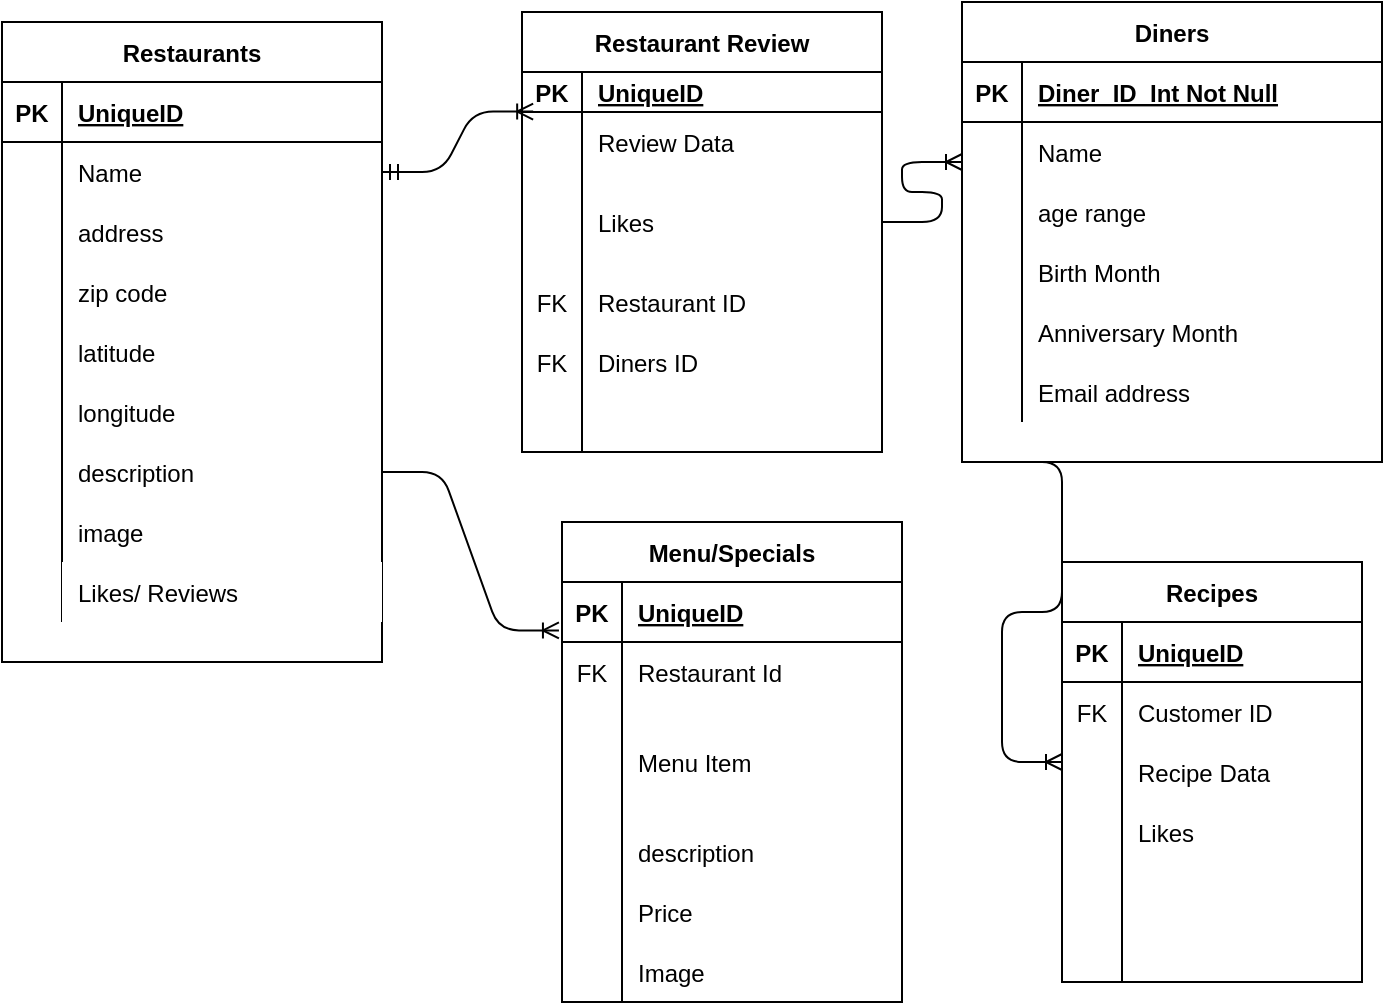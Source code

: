 <mxfile version="13.10.0" type="device"><diagram id="R2lEEEUBdFMjLlhIrx00" name="Page-1"><mxGraphModel dx="1422" dy="794" grid="1" gridSize="10" guides="1" tooltips="1" connect="1" arrows="1" fold="1" page="1" pageScale="1" pageWidth="850" pageHeight="1100" math="0" shadow="0" extFonts="Permanent Marker^https://fonts.googleapis.com/css?family=Permanent+Marker"><root><mxCell id="0"/><mxCell id="1" parent="0"/><mxCell id="C-vyLk0tnHw3VtMMgP7b-2" value="Diners" style="shape=table;startSize=30;container=1;collapsible=1;childLayout=tableLayout;fixedRows=1;rowLines=0;fontStyle=1;align=center;resizeLast=1;" parent="1" vertex="1"><mxGeometry x="530" y="10" width="210" height="230" as="geometry"/></mxCell><mxCell id="C-vyLk0tnHw3VtMMgP7b-3" value="" style="shape=partialRectangle;collapsible=0;dropTarget=0;pointerEvents=0;fillColor=none;points=[[0,0.5],[1,0.5]];portConstraint=eastwest;top=0;left=0;right=0;bottom=1;" parent="C-vyLk0tnHw3VtMMgP7b-2" vertex="1"><mxGeometry y="30" width="210" height="30" as="geometry"/></mxCell><mxCell id="C-vyLk0tnHw3VtMMgP7b-4" value="PK" style="shape=partialRectangle;overflow=hidden;connectable=0;fillColor=none;top=0;left=0;bottom=0;right=0;fontStyle=1;" parent="C-vyLk0tnHw3VtMMgP7b-3" vertex="1"><mxGeometry width="30" height="30" as="geometry"/></mxCell><mxCell id="C-vyLk0tnHw3VtMMgP7b-5" value="Diner_ID_Int Not Null" style="shape=partialRectangle;overflow=hidden;connectable=0;fillColor=none;top=0;left=0;bottom=0;right=0;align=left;spacingLeft=6;fontStyle=5;" parent="C-vyLk0tnHw3VtMMgP7b-3" vertex="1"><mxGeometry x="30" width="180" height="30" as="geometry"/></mxCell><mxCell id="C-vyLk0tnHw3VtMMgP7b-6" value="" style="shape=partialRectangle;collapsible=0;dropTarget=0;pointerEvents=0;fillColor=none;points=[[0,0.5],[1,0.5]];portConstraint=eastwest;top=0;left=0;right=0;bottom=0;" parent="C-vyLk0tnHw3VtMMgP7b-2" vertex="1"><mxGeometry y="60" width="210" height="30" as="geometry"/></mxCell><mxCell id="C-vyLk0tnHw3VtMMgP7b-7" value="" style="shape=partialRectangle;overflow=hidden;connectable=0;fillColor=none;top=0;left=0;bottom=0;right=0;" parent="C-vyLk0tnHw3VtMMgP7b-6" vertex="1"><mxGeometry width="30" height="30" as="geometry"/></mxCell><mxCell id="C-vyLk0tnHw3VtMMgP7b-8" value="Name " style="shape=partialRectangle;overflow=hidden;connectable=0;fillColor=none;top=0;left=0;bottom=0;right=0;align=left;spacingLeft=6;" parent="C-vyLk0tnHw3VtMMgP7b-6" vertex="1"><mxGeometry x="30" width="180" height="30" as="geometry"/></mxCell><mxCell id="C-vyLk0tnHw3VtMMgP7b-9" value="" style="shape=partialRectangle;collapsible=0;dropTarget=0;pointerEvents=0;fillColor=none;points=[[0,0.5],[1,0.5]];portConstraint=eastwest;top=0;left=0;right=0;bottom=0;" parent="C-vyLk0tnHw3VtMMgP7b-2" vertex="1"><mxGeometry y="90" width="210" height="30" as="geometry"/></mxCell><mxCell id="C-vyLk0tnHw3VtMMgP7b-10" value="" style="shape=partialRectangle;overflow=hidden;connectable=0;fillColor=none;top=0;left=0;bottom=0;right=0;" parent="C-vyLk0tnHw3VtMMgP7b-9" vertex="1"><mxGeometry width="30" height="30" as="geometry"/></mxCell><mxCell id="C-vyLk0tnHw3VtMMgP7b-11" value="age range" style="shape=partialRectangle;overflow=hidden;connectable=0;fillColor=none;top=0;left=0;bottom=0;right=0;align=left;spacingLeft=6;" parent="C-vyLk0tnHw3VtMMgP7b-9" vertex="1"><mxGeometry x="30" width="180" height="30" as="geometry"/></mxCell><mxCell id="6MH-ZSbWczDLXMNSjr3J-3" value="" style="shape=partialRectangle;collapsible=0;dropTarget=0;pointerEvents=0;fillColor=none;top=0;left=0;bottom=0;right=0;points=[[0,0.5],[1,0.5]];portConstraint=eastwest;" parent="C-vyLk0tnHw3VtMMgP7b-2" vertex="1"><mxGeometry y="120" width="210" height="30" as="geometry"/></mxCell><mxCell id="6MH-ZSbWczDLXMNSjr3J-4" value="" style="shape=partialRectangle;connectable=0;fillColor=none;top=0;left=0;bottom=0;right=0;editable=1;overflow=hidden;" parent="6MH-ZSbWczDLXMNSjr3J-3" vertex="1"><mxGeometry width="30" height="30" as="geometry"/></mxCell><mxCell id="6MH-ZSbWczDLXMNSjr3J-5" value="Birth Month" style="shape=partialRectangle;connectable=0;fillColor=none;top=0;left=0;bottom=0;right=0;align=left;spacingLeft=6;overflow=hidden;" parent="6MH-ZSbWczDLXMNSjr3J-3" vertex="1"><mxGeometry x="30" width="180" height="30" as="geometry"/></mxCell><mxCell id="6MH-ZSbWczDLXMNSjr3J-7" value="" style="shape=partialRectangle;collapsible=0;dropTarget=0;pointerEvents=0;fillColor=none;top=0;left=0;bottom=0;right=0;points=[[0,0.5],[1,0.5]];portConstraint=eastwest;" parent="C-vyLk0tnHw3VtMMgP7b-2" vertex="1"><mxGeometry y="150" width="210" height="30" as="geometry"/></mxCell><mxCell id="6MH-ZSbWczDLXMNSjr3J-8" value="" style="shape=partialRectangle;connectable=0;fillColor=none;top=0;left=0;bottom=0;right=0;editable=1;overflow=hidden;" parent="6MH-ZSbWczDLXMNSjr3J-7" vertex="1"><mxGeometry width="30" height="30" as="geometry"/></mxCell><mxCell id="6MH-ZSbWczDLXMNSjr3J-9" value="Anniversary Month" style="shape=partialRectangle;connectable=0;fillColor=none;top=0;left=0;bottom=0;right=0;align=left;spacingLeft=6;overflow=hidden;" parent="6MH-ZSbWczDLXMNSjr3J-7" vertex="1"><mxGeometry x="30" width="180" height="30" as="geometry"/></mxCell><mxCell id="6MH-ZSbWczDLXMNSjr3J-11" value="" style="shape=partialRectangle;collapsible=0;dropTarget=0;pointerEvents=0;fillColor=none;top=0;left=0;bottom=0;right=0;points=[[0,0.5],[1,0.5]];portConstraint=eastwest;" parent="C-vyLk0tnHw3VtMMgP7b-2" vertex="1"><mxGeometry y="180" width="210" height="30" as="geometry"/></mxCell><mxCell id="6MH-ZSbWczDLXMNSjr3J-12" value="" style="shape=partialRectangle;connectable=0;fillColor=none;top=0;left=0;bottom=0;right=0;editable=1;overflow=hidden;" parent="6MH-ZSbWczDLXMNSjr3J-11" vertex="1"><mxGeometry width="30" height="30" as="geometry"/></mxCell><mxCell id="6MH-ZSbWczDLXMNSjr3J-13" value="Email address" style="shape=partialRectangle;connectable=0;fillColor=none;top=0;left=0;bottom=0;right=0;align=left;spacingLeft=6;overflow=hidden;" parent="6MH-ZSbWczDLXMNSjr3J-11" vertex="1"><mxGeometry x="30" width="180" height="30" as="geometry"/></mxCell><mxCell id="6MH-ZSbWczDLXMNSjr3J-14" value="Restaurants" style="shape=table;startSize=30;container=1;collapsible=1;childLayout=tableLayout;fixedRows=1;rowLines=0;fontStyle=1;align=center;resizeLast=1;" parent="1" vertex="1"><mxGeometry x="50" y="20" width="190" height="320" as="geometry"/></mxCell><mxCell id="6MH-ZSbWczDLXMNSjr3J-15" value="" style="shape=partialRectangle;collapsible=0;dropTarget=0;pointerEvents=0;fillColor=none;top=0;left=0;bottom=1;right=0;points=[[0,0.5],[1,0.5]];portConstraint=eastwest;" parent="6MH-ZSbWczDLXMNSjr3J-14" vertex="1"><mxGeometry y="30" width="190" height="30" as="geometry"/></mxCell><mxCell id="6MH-ZSbWczDLXMNSjr3J-16" value="PK" style="shape=partialRectangle;connectable=0;fillColor=none;top=0;left=0;bottom=0;right=0;fontStyle=1;overflow=hidden;" parent="6MH-ZSbWczDLXMNSjr3J-15" vertex="1"><mxGeometry width="30" height="30" as="geometry"/></mxCell><mxCell id="6MH-ZSbWczDLXMNSjr3J-17" value="UniqueID" style="shape=partialRectangle;connectable=0;fillColor=none;top=0;left=0;bottom=0;right=0;align=left;spacingLeft=6;fontStyle=5;overflow=hidden;" parent="6MH-ZSbWczDLXMNSjr3J-15" vertex="1"><mxGeometry x="30" width="160" height="30" as="geometry"/></mxCell><mxCell id="6MH-ZSbWczDLXMNSjr3J-18" value="" style="shape=partialRectangle;collapsible=0;dropTarget=0;pointerEvents=0;fillColor=none;top=0;left=0;bottom=0;right=0;points=[[0,0.5],[1,0.5]];portConstraint=eastwest;" parent="6MH-ZSbWczDLXMNSjr3J-14" vertex="1"><mxGeometry y="60" width="190" height="30" as="geometry"/></mxCell><mxCell id="6MH-ZSbWczDLXMNSjr3J-19" value="" style="shape=partialRectangle;connectable=0;fillColor=none;top=0;left=0;bottom=0;right=0;editable=1;overflow=hidden;" parent="6MH-ZSbWczDLXMNSjr3J-18" vertex="1"><mxGeometry width="30" height="30" as="geometry"/></mxCell><mxCell id="6MH-ZSbWczDLXMNSjr3J-20" value="Name" style="shape=partialRectangle;connectable=0;fillColor=none;top=0;left=0;bottom=0;right=0;align=left;spacingLeft=6;overflow=hidden;" parent="6MH-ZSbWczDLXMNSjr3J-18" vertex="1"><mxGeometry x="30" width="160" height="30" as="geometry"/></mxCell><mxCell id="6MH-ZSbWczDLXMNSjr3J-21" value="" style="shape=partialRectangle;collapsible=0;dropTarget=0;pointerEvents=0;fillColor=none;top=0;left=0;bottom=0;right=0;points=[[0,0.5],[1,0.5]];portConstraint=eastwest;" parent="6MH-ZSbWczDLXMNSjr3J-14" vertex="1"><mxGeometry y="90" width="190" height="30" as="geometry"/></mxCell><mxCell id="6MH-ZSbWczDLXMNSjr3J-22" value="" style="shape=partialRectangle;connectable=0;fillColor=none;top=0;left=0;bottom=0;right=0;editable=1;overflow=hidden;" parent="6MH-ZSbWczDLXMNSjr3J-21" vertex="1"><mxGeometry width="30" height="30" as="geometry"/></mxCell><mxCell id="6MH-ZSbWczDLXMNSjr3J-23" value="address" style="shape=partialRectangle;connectable=0;fillColor=none;top=0;left=0;bottom=0;right=0;align=left;spacingLeft=6;overflow=hidden;" parent="6MH-ZSbWczDLXMNSjr3J-21" vertex="1"><mxGeometry x="30" width="160" height="30" as="geometry"/></mxCell><mxCell id="X2AXGrON4BeE3RVAWYaS-1" value="" style="shape=partialRectangle;collapsible=0;dropTarget=0;pointerEvents=0;fillColor=none;top=0;left=0;bottom=0;right=0;points=[[0,0.5],[1,0.5]];portConstraint=eastwest;" vertex="1" parent="6MH-ZSbWczDLXMNSjr3J-14"><mxGeometry y="120" width="190" height="30" as="geometry"/></mxCell><mxCell id="X2AXGrON4BeE3RVAWYaS-2" value="" style="shape=partialRectangle;connectable=0;fillColor=none;top=0;left=0;bottom=0;right=0;editable=1;overflow=hidden;" vertex="1" parent="X2AXGrON4BeE3RVAWYaS-1"><mxGeometry width="30" height="30" as="geometry"/></mxCell><mxCell id="X2AXGrON4BeE3RVAWYaS-3" value="zip code" style="shape=partialRectangle;connectable=0;fillColor=none;top=0;left=0;bottom=0;right=0;align=left;spacingLeft=6;overflow=hidden;" vertex="1" parent="X2AXGrON4BeE3RVAWYaS-1"><mxGeometry x="30" width="160" height="30" as="geometry"/></mxCell><mxCell id="6MH-ZSbWczDLXMNSjr3J-24" value="" style="shape=partialRectangle;collapsible=0;dropTarget=0;pointerEvents=0;fillColor=none;top=0;left=0;bottom=0;right=0;points=[[0,0.5],[1,0.5]];portConstraint=eastwest;" parent="6MH-ZSbWczDLXMNSjr3J-14" vertex="1"><mxGeometry y="150" width="190" height="30" as="geometry"/></mxCell><mxCell id="6MH-ZSbWczDLXMNSjr3J-25" value="" style="shape=partialRectangle;connectable=0;fillColor=none;top=0;left=0;bottom=0;right=0;editable=1;overflow=hidden;" parent="6MH-ZSbWczDLXMNSjr3J-24" vertex="1"><mxGeometry width="30" height="30" as="geometry"/></mxCell><mxCell id="6MH-ZSbWczDLXMNSjr3J-26" value="latitude" style="shape=partialRectangle;connectable=0;fillColor=none;top=0;left=0;bottom=0;right=0;align=left;spacingLeft=6;overflow=hidden;" parent="6MH-ZSbWczDLXMNSjr3J-24" vertex="1"><mxGeometry x="30" width="160" height="30" as="geometry"/></mxCell><mxCell id="6MH-ZSbWczDLXMNSjr3J-27" value="" style="shape=partialRectangle;collapsible=0;dropTarget=0;pointerEvents=0;fillColor=none;top=0;left=0;bottom=0;right=0;points=[[0,0.5],[1,0.5]];portConstraint=eastwest;" parent="6MH-ZSbWczDLXMNSjr3J-14" vertex="1"><mxGeometry y="180" width="190" height="30" as="geometry"/></mxCell><mxCell id="6MH-ZSbWczDLXMNSjr3J-28" value="" style="shape=partialRectangle;connectable=0;fillColor=none;top=0;left=0;bottom=0;right=0;editable=1;overflow=hidden;" parent="6MH-ZSbWczDLXMNSjr3J-27" vertex="1"><mxGeometry width="30" height="30" as="geometry"/></mxCell><mxCell id="6MH-ZSbWczDLXMNSjr3J-29" value="longitude " style="shape=partialRectangle;connectable=0;fillColor=none;top=0;left=0;bottom=0;right=0;align=left;spacingLeft=6;overflow=hidden;" parent="6MH-ZSbWczDLXMNSjr3J-27" vertex="1"><mxGeometry x="30" width="160" height="30" as="geometry"/></mxCell><mxCell id="6MH-ZSbWczDLXMNSjr3J-31" value="" style="shape=partialRectangle;collapsible=0;dropTarget=0;pointerEvents=0;fillColor=none;top=0;left=0;bottom=0;right=0;points=[[0,0.5],[1,0.5]];portConstraint=eastwest;" parent="6MH-ZSbWczDLXMNSjr3J-14" vertex="1"><mxGeometry y="210" width="190" height="30" as="geometry"/></mxCell><mxCell id="6MH-ZSbWczDLXMNSjr3J-32" value="" style="shape=partialRectangle;connectable=0;fillColor=none;top=0;left=0;bottom=0;right=0;editable=1;overflow=hidden;" parent="6MH-ZSbWczDLXMNSjr3J-31" vertex="1"><mxGeometry width="30" height="30" as="geometry"/></mxCell><mxCell id="6MH-ZSbWczDLXMNSjr3J-33" value="description" style="shape=partialRectangle;connectable=0;fillColor=none;top=0;left=0;bottom=0;right=0;align=left;spacingLeft=6;overflow=hidden;" parent="6MH-ZSbWczDLXMNSjr3J-31" vertex="1"><mxGeometry x="30" width="160" height="30" as="geometry"/></mxCell><mxCell id="6MH-ZSbWczDLXMNSjr3J-35" value="" style="shape=partialRectangle;collapsible=0;dropTarget=0;pointerEvents=0;fillColor=none;top=0;left=0;bottom=0;right=0;points=[[0,0.5],[1,0.5]];portConstraint=eastwest;" parent="6MH-ZSbWczDLXMNSjr3J-14" vertex="1"><mxGeometry y="240" width="190" height="30" as="geometry"/></mxCell><mxCell id="6MH-ZSbWczDLXMNSjr3J-36" value="" style="shape=partialRectangle;connectable=0;fillColor=none;top=0;left=0;bottom=0;right=0;editable=1;overflow=hidden;" parent="6MH-ZSbWczDLXMNSjr3J-35" vertex="1"><mxGeometry width="30" height="30" as="geometry"/></mxCell><mxCell id="6MH-ZSbWczDLXMNSjr3J-37" value="image" style="shape=partialRectangle;connectable=0;fillColor=none;top=0;left=0;bottom=0;right=0;align=left;spacingLeft=6;overflow=hidden;" parent="6MH-ZSbWczDLXMNSjr3J-35" vertex="1"><mxGeometry x="30" width="160" height="30" as="geometry"/></mxCell><mxCell id="9BOheCrhbu6Wczp5BYGm-45" value="" style="shape=partialRectangle;collapsible=0;dropTarget=0;pointerEvents=0;fillColor=none;top=0;left=0;bottom=0;right=0;points=[[0,0.5],[1,0.5]];portConstraint=eastwest;" parent="6MH-ZSbWczDLXMNSjr3J-14" vertex="1"><mxGeometry y="270" width="190" height="30" as="geometry"/></mxCell><mxCell id="9BOheCrhbu6Wczp5BYGm-46" value="" style="shape=partialRectangle;connectable=0;fillColor=none;top=0;left=0;bottom=0;right=0;editable=1;overflow=hidden;" parent="9BOheCrhbu6Wczp5BYGm-45" vertex="1"><mxGeometry width="30" height="30" as="geometry"/></mxCell><mxCell id="9BOheCrhbu6Wczp5BYGm-47" value="Likes/ Reviews" style="shape=partialRectangle;connectable=0;top=0;left=0;bottom=0;right=0;align=left;spacingLeft=6;overflow=hidden;" parent="9BOheCrhbu6Wczp5BYGm-45" vertex="1"><mxGeometry x="30" width="160" height="30" as="geometry"/></mxCell><mxCell id="6MH-ZSbWczDLXMNSjr3J-38" value="Menu/Specials" style="shape=table;startSize=30;container=1;collapsible=1;childLayout=tableLayout;fixedRows=1;rowLines=0;fontStyle=1;align=center;resizeLast=1;strokeColor=#000000;" parent="1" vertex="1"><mxGeometry x="330" y="270" width="170" height="240" as="geometry"/></mxCell><mxCell id="6MH-ZSbWczDLXMNSjr3J-39" value="" style="shape=partialRectangle;collapsible=0;dropTarget=0;pointerEvents=0;fillColor=none;top=0;left=0;bottom=1;right=0;points=[[0,0.5],[1,0.5]];portConstraint=eastwest;" parent="6MH-ZSbWczDLXMNSjr3J-38" vertex="1"><mxGeometry y="30" width="170" height="30" as="geometry"/></mxCell><mxCell id="6MH-ZSbWczDLXMNSjr3J-40" value="PK" style="shape=partialRectangle;connectable=0;fillColor=none;top=0;left=0;bottom=0;right=0;fontStyle=1;overflow=hidden;" parent="6MH-ZSbWczDLXMNSjr3J-39" vertex="1"><mxGeometry width="30" height="30" as="geometry"/></mxCell><mxCell id="6MH-ZSbWczDLXMNSjr3J-41" value="UniqueID" style="shape=partialRectangle;connectable=0;fillColor=none;top=0;left=0;bottom=0;right=0;align=left;spacingLeft=6;fontStyle=5;overflow=hidden;" parent="6MH-ZSbWczDLXMNSjr3J-39" vertex="1"><mxGeometry x="30" width="140" height="30" as="geometry"/></mxCell><mxCell id="6MH-ZSbWczDLXMNSjr3J-51" value="" style="shape=partialRectangle;collapsible=0;dropTarget=0;pointerEvents=0;fillColor=none;top=0;left=0;bottom=0;right=0;points=[[0,0.5],[1,0.5]];portConstraint=eastwest;" parent="6MH-ZSbWczDLXMNSjr3J-38" vertex="1"><mxGeometry y="60" width="170" height="30" as="geometry"/></mxCell><mxCell id="6MH-ZSbWczDLXMNSjr3J-52" value="FK" style="shape=partialRectangle;connectable=0;fillColor=none;top=0;left=0;bottom=0;right=0;fontStyle=0;overflow=hidden;" parent="6MH-ZSbWczDLXMNSjr3J-51" vertex="1"><mxGeometry width="30" height="30" as="geometry"/></mxCell><mxCell id="6MH-ZSbWczDLXMNSjr3J-53" value="Restaurant Id" style="shape=partialRectangle;connectable=0;fillColor=none;top=0;left=0;bottom=0;right=0;align=left;spacingLeft=6;fontStyle=0;overflow=hidden;" parent="6MH-ZSbWczDLXMNSjr3J-51" vertex="1"><mxGeometry x="30" width="140" height="30" as="geometry"/></mxCell><mxCell id="6MH-ZSbWczDLXMNSjr3J-42" value="" style="shape=partialRectangle;collapsible=0;dropTarget=0;pointerEvents=0;fillColor=none;top=0;left=0;bottom=0;right=0;points=[[0,0.5],[1,0.5]];portConstraint=eastwest;" parent="6MH-ZSbWczDLXMNSjr3J-38" vertex="1"><mxGeometry y="90" width="170" height="60" as="geometry"/></mxCell><mxCell id="6MH-ZSbWczDLXMNSjr3J-43" value="" style="shape=partialRectangle;connectable=0;fillColor=none;top=0;left=0;bottom=0;right=0;editable=1;overflow=hidden;" parent="6MH-ZSbWczDLXMNSjr3J-42" vertex="1"><mxGeometry width="30" height="60" as="geometry"/></mxCell><mxCell id="6MH-ZSbWczDLXMNSjr3J-44" value="Menu Item" style="shape=partialRectangle;connectable=0;fillColor=none;top=0;left=0;bottom=0;right=0;align=left;spacingLeft=6;overflow=hidden;" parent="6MH-ZSbWczDLXMNSjr3J-42" vertex="1"><mxGeometry x="30" width="140" height="60" as="geometry"/></mxCell><mxCell id="6MH-ZSbWczDLXMNSjr3J-45" value="" style="shape=partialRectangle;collapsible=0;dropTarget=0;pointerEvents=0;fillColor=none;top=0;left=0;bottom=0;right=0;points=[[0,0.5],[1,0.5]];portConstraint=eastwest;" parent="6MH-ZSbWczDLXMNSjr3J-38" vertex="1"><mxGeometry y="150" width="170" height="30" as="geometry"/></mxCell><mxCell id="6MH-ZSbWczDLXMNSjr3J-46" value="" style="shape=partialRectangle;connectable=0;fillColor=none;top=0;left=0;bottom=0;right=0;editable=1;overflow=hidden;" parent="6MH-ZSbWczDLXMNSjr3J-45" vertex="1"><mxGeometry width="30" height="30" as="geometry"/></mxCell><mxCell id="6MH-ZSbWczDLXMNSjr3J-47" value="description" style="shape=partialRectangle;connectable=0;fillColor=none;top=0;left=0;bottom=0;right=0;align=left;spacingLeft=6;overflow=hidden;" parent="6MH-ZSbWczDLXMNSjr3J-45" vertex="1"><mxGeometry x="30" width="140" height="30" as="geometry"/></mxCell><mxCell id="6MH-ZSbWczDLXMNSjr3J-48" value="" style="shape=partialRectangle;collapsible=0;dropTarget=0;pointerEvents=0;fillColor=none;top=0;left=0;bottom=0;right=0;points=[[0,0.5],[1,0.5]];portConstraint=eastwest;" parent="6MH-ZSbWczDLXMNSjr3J-38" vertex="1"><mxGeometry y="180" width="170" height="30" as="geometry"/></mxCell><mxCell id="6MH-ZSbWczDLXMNSjr3J-49" value="" style="shape=partialRectangle;connectable=0;fillColor=none;top=0;left=0;bottom=0;right=0;editable=1;overflow=hidden;" parent="6MH-ZSbWczDLXMNSjr3J-48" vertex="1"><mxGeometry width="30" height="30" as="geometry"/></mxCell><mxCell id="6MH-ZSbWczDLXMNSjr3J-50" value="Price" style="shape=partialRectangle;connectable=0;fillColor=none;top=0;left=0;bottom=0;right=0;align=left;spacingLeft=6;overflow=hidden;" parent="6MH-ZSbWczDLXMNSjr3J-48" vertex="1"><mxGeometry x="30" width="140" height="30" as="geometry"/></mxCell><mxCell id="6MH-ZSbWczDLXMNSjr3J-56" value="" style="shape=partialRectangle;collapsible=0;dropTarget=0;pointerEvents=0;fillColor=none;top=0;left=0;bottom=0;right=0;points=[[0,0.5],[1,0.5]];portConstraint=eastwest;" parent="6MH-ZSbWczDLXMNSjr3J-38" vertex="1"><mxGeometry y="210" width="170" height="30" as="geometry"/></mxCell><mxCell id="6MH-ZSbWczDLXMNSjr3J-57" value="" style="shape=partialRectangle;connectable=0;fillColor=none;top=0;left=0;bottom=0;right=0;editable=1;overflow=hidden;" parent="6MH-ZSbWczDLXMNSjr3J-56" vertex="1"><mxGeometry width="30" height="30" as="geometry"/></mxCell><mxCell id="6MH-ZSbWczDLXMNSjr3J-58" value="Image" style="shape=partialRectangle;connectable=0;fillColor=none;top=0;left=0;bottom=0;right=0;align=left;spacingLeft=6;overflow=hidden;labelBackgroundColor=none;" parent="6MH-ZSbWczDLXMNSjr3J-56" vertex="1"><mxGeometry x="30" width="140" height="30" as="geometry"/></mxCell><mxCell id="6MH-ZSbWczDLXMNSjr3J-54" value="" style="edgeStyle=entityRelationEdgeStyle;fontSize=12;html=1;endArrow=ERoneToMany;exitX=1;exitY=0.5;exitDx=0;exitDy=0;entryX=-0.009;entryY=0.807;entryDx=0;entryDy=0;entryPerimeter=0;" parent="1" source="6MH-ZSbWczDLXMNSjr3J-31" target="6MH-ZSbWczDLXMNSjr3J-39" edge="1"><mxGeometry width="100" height="100" relative="1" as="geometry"><mxPoint x="260" y="420" as="sourcePoint"/><mxPoint x="350" y="320" as="targetPoint"/></mxGeometry></mxCell><mxCell id="9BOheCrhbu6Wczp5BYGm-1" value="Restaurant Review" style="shape=table;startSize=30;container=1;collapsible=1;childLayout=tableLayout;fixedRows=1;rowLines=0;fontStyle=1;align=center;resizeLast=1;" parent="1" vertex="1"><mxGeometry x="310" y="15" width="180" height="220" as="geometry"/></mxCell><mxCell id="9BOheCrhbu6Wczp5BYGm-2" value="" style="shape=partialRectangle;collapsible=0;dropTarget=0;pointerEvents=0;fillColor=none;top=0;left=0;bottom=1;right=0;points=[[0,0.5],[1,0.5]];portConstraint=eastwest;" parent="9BOheCrhbu6Wczp5BYGm-1" vertex="1"><mxGeometry y="30" width="180" height="20" as="geometry"/></mxCell><mxCell id="9BOheCrhbu6Wczp5BYGm-3" value="PK" style="shape=partialRectangle;connectable=0;fillColor=none;top=0;left=0;bottom=0;right=0;fontStyle=1;overflow=hidden;" parent="9BOheCrhbu6Wczp5BYGm-2" vertex="1"><mxGeometry width="30" height="20" as="geometry"/></mxCell><mxCell id="9BOheCrhbu6Wczp5BYGm-4" value="UniqueID" style="shape=partialRectangle;connectable=0;fillColor=none;top=0;left=0;bottom=0;right=0;align=left;spacingLeft=6;fontStyle=5;overflow=hidden;" parent="9BOheCrhbu6Wczp5BYGm-2" vertex="1"><mxGeometry x="30" width="150" height="20" as="geometry"/></mxCell><mxCell id="9BOheCrhbu6Wczp5BYGm-5" value="" style="shape=partialRectangle;collapsible=0;dropTarget=0;pointerEvents=0;fillColor=none;top=0;left=0;bottom=0;right=0;points=[[0,0.5],[1,0.5]];portConstraint=eastwest;" parent="9BOheCrhbu6Wczp5BYGm-1" vertex="1"><mxGeometry y="50" width="180" height="30" as="geometry"/></mxCell><mxCell id="9BOheCrhbu6Wczp5BYGm-6" value="" style="shape=partialRectangle;connectable=0;fillColor=none;top=0;left=0;bottom=0;right=0;editable=1;overflow=hidden;" parent="9BOheCrhbu6Wczp5BYGm-5" vertex="1"><mxGeometry width="30" height="30" as="geometry"/></mxCell><mxCell id="9BOheCrhbu6Wczp5BYGm-7" value="Review Data" style="shape=partialRectangle;connectable=0;fillColor=none;top=0;left=0;bottom=0;right=0;align=left;spacingLeft=6;overflow=hidden;" parent="9BOheCrhbu6Wczp5BYGm-5" vertex="1"><mxGeometry x="30" width="150" height="30" as="geometry"/></mxCell><mxCell id="9BOheCrhbu6Wczp5BYGm-8" value="" style="shape=partialRectangle;collapsible=0;dropTarget=0;pointerEvents=0;fillColor=none;top=0;left=0;bottom=0;right=0;points=[[0,0.5],[1,0.5]];portConstraint=eastwest;" parent="9BOheCrhbu6Wczp5BYGm-1" vertex="1"><mxGeometry y="80" width="180" height="50" as="geometry"/></mxCell><mxCell id="9BOheCrhbu6Wczp5BYGm-9" value="" style="shape=partialRectangle;connectable=0;fillColor=none;top=0;left=0;bottom=0;right=0;editable=1;overflow=hidden;" parent="9BOheCrhbu6Wczp5BYGm-8" vertex="1"><mxGeometry width="30" height="50" as="geometry"/></mxCell><mxCell id="9BOheCrhbu6Wczp5BYGm-10" value="Likes" style="shape=partialRectangle;connectable=0;fillColor=none;top=0;left=0;bottom=0;right=0;align=left;spacingLeft=6;overflow=hidden;" parent="9BOheCrhbu6Wczp5BYGm-8" vertex="1"><mxGeometry x="30" width="150" height="50" as="geometry"/></mxCell><mxCell id="9BOheCrhbu6Wczp5BYGm-15" value="" style="shape=partialRectangle;collapsible=0;dropTarget=0;pointerEvents=0;fillColor=none;top=0;left=0;bottom=0;right=0;points=[[0,0.5],[1,0.5]];portConstraint=eastwest;" parent="9BOheCrhbu6Wczp5BYGm-1" vertex="1"><mxGeometry y="130" width="180" height="30" as="geometry"/></mxCell><mxCell id="9BOheCrhbu6Wczp5BYGm-16" value="FK" style="shape=partialRectangle;connectable=0;fillColor=none;top=0;left=0;bottom=0;right=0;fontStyle=0;overflow=hidden;" parent="9BOheCrhbu6Wczp5BYGm-15" vertex="1"><mxGeometry width="30" height="30" as="geometry"/></mxCell><mxCell id="9BOheCrhbu6Wczp5BYGm-17" value="Restaurant ID" style="shape=partialRectangle;connectable=0;fillColor=none;top=0;left=0;bottom=0;right=0;align=left;spacingLeft=6;fontStyle=0;overflow=hidden;" parent="9BOheCrhbu6Wczp5BYGm-15" vertex="1"><mxGeometry x="30" width="150" height="30" as="geometry"/></mxCell><mxCell id="9BOheCrhbu6Wczp5BYGm-18" value="" style="shape=partialRectangle;collapsible=0;dropTarget=0;pointerEvents=0;fillColor=none;top=0;left=0;bottom=0;right=0;points=[[0,0.5],[1,0.5]];portConstraint=eastwest;" parent="9BOheCrhbu6Wczp5BYGm-1" vertex="1"><mxGeometry y="160" width="180" height="30" as="geometry"/></mxCell><mxCell id="9BOheCrhbu6Wczp5BYGm-19" value="FK" style="shape=partialRectangle;connectable=0;fillColor=none;top=0;left=0;bottom=0;right=0;fontStyle=0;overflow=hidden;" parent="9BOheCrhbu6Wczp5BYGm-18" vertex="1"><mxGeometry width="30" height="30" as="geometry"/></mxCell><mxCell id="9BOheCrhbu6Wczp5BYGm-20" value="Diners ID" style="shape=partialRectangle;connectable=0;fillColor=none;top=0;left=0;bottom=0;right=0;align=left;spacingLeft=6;fontStyle=0;overflow=hidden;" parent="9BOheCrhbu6Wczp5BYGm-18" vertex="1"><mxGeometry x="30" width="150" height="30" as="geometry"/></mxCell><mxCell id="9BOheCrhbu6Wczp5BYGm-11" value="" style="shape=partialRectangle;collapsible=0;dropTarget=0;pointerEvents=0;fillColor=none;top=0;left=0;bottom=0;right=0;points=[[0,0.5],[1,0.5]];portConstraint=eastwest;" parent="9BOheCrhbu6Wczp5BYGm-1" vertex="1"><mxGeometry y="190" width="180" height="30" as="geometry"/></mxCell><mxCell id="9BOheCrhbu6Wczp5BYGm-12" value="" style="shape=partialRectangle;connectable=0;fillColor=none;top=0;left=0;bottom=0;right=0;editable=1;overflow=hidden;" parent="9BOheCrhbu6Wczp5BYGm-11" vertex="1"><mxGeometry width="30" height="30" as="geometry"/></mxCell><mxCell id="9BOheCrhbu6Wczp5BYGm-13" value="" style="shape=partialRectangle;connectable=0;fillColor=none;top=0;left=0;bottom=0;right=0;align=left;spacingLeft=6;overflow=hidden;" parent="9BOheCrhbu6Wczp5BYGm-11" vertex="1"><mxGeometry x="30" width="150" height="30" as="geometry"/></mxCell><mxCell id="9BOheCrhbu6Wczp5BYGm-21" value="" style="edgeStyle=entityRelationEdgeStyle;fontSize=12;html=1;endArrow=ERoneToMany;exitX=1;exitY=0.5;exitDx=0;exitDy=0;" parent="1" source="9BOheCrhbu6Wczp5BYGm-8" edge="1"><mxGeometry width="100" height="100" relative="1" as="geometry"><mxPoint x="430" y="190" as="sourcePoint"/><mxPoint x="530" y="90" as="targetPoint"/></mxGeometry></mxCell><mxCell id="9BOheCrhbu6Wczp5BYGm-23" value="" style="edgeStyle=entityRelationEdgeStyle;fontSize=12;html=1;endArrow=ERoneToMany;startArrow=ERmandOne;entryX=0.031;entryY=-0.007;entryDx=0;entryDy=0;entryPerimeter=0;" parent="1" source="6MH-ZSbWczDLXMNSjr3J-18" target="9BOheCrhbu6Wczp5BYGm-5" edge="1"><mxGeometry width="100" height="100" relative="1" as="geometry"><mxPoint x="210" y="260" as="sourcePoint"/><mxPoint x="310" y="160" as="targetPoint"/></mxGeometry></mxCell><mxCell id="9BOheCrhbu6Wczp5BYGm-24" value="Recipes" style="shape=table;startSize=30;container=1;collapsible=1;childLayout=tableLayout;fixedRows=1;rowLines=0;fontStyle=1;align=center;resizeLast=1;" parent="1" vertex="1"><mxGeometry x="580" y="290" width="150" height="210" as="geometry"/></mxCell><mxCell id="9BOheCrhbu6Wczp5BYGm-25" value="" style="shape=partialRectangle;collapsible=0;dropTarget=0;pointerEvents=0;fillColor=none;top=0;left=0;bottom=1;right=0;points=[[0,0.5],[1,0.5]];portConstraint=eastwest;" parent="9BOheCrhbu6Wczp5BYGm-24" vertex="1"><mxGeometry y="30" width="150" height="30" as="geometry"/></mxCell><mxCell id="9BOheCrhbu6Wczp5BYGm-26" value="PK" style="shape=partialRectangle;connectable=0;fillColor=none;top=0;left=0;bottom=0;right=0;fontStyle=1;overflow=hidden;" parent="9BOheCrhbu6Wczp5BYGm-25" vertex="1"><mxGeometry width="30" height="30" as="geometry"/></mxCell><mxCell id="9BOheCrhbu6Wczp5BYGm-27" value="UniqueID" style="shape=partialRectangle;connectable=0;fillColor=none;top=0;left=0;bottom=0;right=0;align=left;spacingLeft=6;fontStyle=5;overflow=hidden;" parent="9BOheCrhbu6Wczp5BYGm-25" vertex="1"><mxGeometry x="30" width="120" height="30" as="geometry"/></mxCell><mxCell id="9BOheCrhbu6Wczp5BYGm-38" value="" style="shape=partialRectangle;collapsible=0;dropTarget=0;pointerEvents=0;fillColor=none;top=0;left=0;bottom=0;right=0;points=[[0,0.5],[1,0.5]];portConstraint=eastwest;" parent="9BOheCrhbu6Wczp5BYGm-24" vertex="1"><mxGeometry y="60" width="150" height="30" as="geometry"/></mxCell><mxCell id="9BOheCrhbu6Wczp5BYGm-39" value="FK" style="shape=partialRectangle;connectable=0;fillColor=none;top=0;left=0;bottom=0;right=0;fontStyle=0;overflow=hidden;" parent="9BOheCrhbu6Wczp5BYGm-38" vertex="1"><mxGeometry width="30" height="30" as="geometry"/></mxCell><mxCell id="9BOheCrhbu6Wczp5BYGm-40" value="Customer ID" style="shape=partialRectangle;connectable=0;fillColor=none;top=0;left=0;bottom=0;right=0;align=left;spacingLeft=6;fontStyle=0;overflow=hidden;" parent="9BOheCrhbu6Wczp5BYGm-38" vertex="1"><mxGeometry x="30" width="120" height="30" as="geometry"/></mxCell><mxCell id="9BOheCrhbu6Wczp5BYGm-31" value="" style="shape=partialRectangle;collapsible=0;dropTarget=0;pointerEvents=0;fillColor=none;top=0;left=0;bottom=0;right=0;points=[[0,0.5],[1,0.5]];portConstraint=eastwest;" parent="9BOheCrhbu6Wczp5BYGm-24" vertex="1"><mxGeometry y="90" width="150" height="30" as="geometry"/></mxCell><mxCell id="9BOheCrhbu6Wczp5BYGm-32" value="" style="shape=partialRectangle;connectable=0;fillColor=none;top=0;left=0;bottom=0;right=0;editable=1;overflow=hidden;" parent="9BOheCrhbu6Wczp5BYGm-31" vertex="1"><mxGeometry width="30" height="30" as="geometry"/></mxCell><mxCell id="9BOheCrhbu6Wczp5BYGm-33" value="Recipe Data" style="shape=partialRectangle;connectable=0;fillColor=none;top=0;left=0;bottom=0;right=0;align=left;spacingLeft=6;overflow=hidden;" parent="9BOheCrhbu6Wczp5BYGm-31" vertex="1"><mxGeometry x="30" width="120" height="30" as="geometry"/></mxCell><mxCell id="9BOheCrhbu6Wczp5BYGm-42" value="" style="shape=partialRectangle;collapsible=0;dropTarget=0;pointerEvents=0;fillColor=none;top=0;left=0;bottom=0;right=0;points=[[0,0.5],[1,0.5]];portConstraint=eastwest;" parent="9BOheCrhbu6Wczp5BYGm-24" vertex="1"><mxGeometry y="120" width="150" height="30" as="geometry"/></mxCell><mxCell id="9BOheCrhbu6Wczp5BYGm-43" value="" style="shape=partialRectangle;connectable=0;fillColor=none;top=0;left=0;bottom=0;right=0;editable=1;overflow=hidden;" parent="9BOheCrhbu6Wczp5BYGm-42" vertex="1"><mxGeometry width="30" height="30" as="geometry"/></mxCell><mxCell id="9BOheCrhbu6Wczp5BYGm-44" value="Likes" style="shape=partialRectangle;connectable=0;fillColor=none;top=0;left=0;bottom=0;right=0;align=left;spacingLeft=6;overflow=hidden;" parent="9BOheCrhbu6Wczp5BYGm-42" vertex="1"><mxGeometry x="30" width="120" height="30" as="geometry"/></mxCell><mxCell id="9BOheCrhbu6Wczp5BYGm-28" value="" style="shape=partialRectangle;collapsible=0;dropTarget=0;pointerEvents=0;fillColor=none;top=0;left=0;bottom=0;right=0;points=[[0,0.5],[1,0.5]];portConstraint=eastwest;" parent="9BOheCrhbu6Wczp5BYGm-24" vertex="1"><mxGeometry y="150" width="150" height="30" as="geometry"/></mxCell><mxCell id="9BOheCrhbu6Wczp5BYGm-29" value="" style="shape=partialRectangle;connectable=0;fillColor=none;top=0;left=0;bottom=0;right=0;editable=1;overflow=hidden;" parent="9BOheCrhbu6Wczp5BYGm-28" vertex="1"><mxGeometry width="30" height="30" as="geometry"/></mxCell><mxCell id="9BOheCrhbu6Wczp5BYGm-30" value="" style="shape=partialRectangle;connectable=0;fillColor=none;top=0;left=0;bottom=0;right=0;align=left;spacingLeft=6;overflow=hidden;" parent="9BOheCrhbu6Wczp5BYGm-28" vertex="1"><mxGeometry x="30" width="120" height="30" as="geometry"/></mxCell><mxCell id="9BOheCrhbu6Wczp5BYGm-34" value="" style="shape=partialRectangle;collapsible=0;dropTarget=0;pointerEvents=0;fillColor=none;top=0;left=0;bottom=0;right=0;points=[[0,0.5],[1,0.5]];portConstraint=eastwest;" parent="9BOheCrhbu6Wczp5BYGm-24" vertex="1"><mxGeometry y="180" width="150" height="30" as="geometry"/></mxCell><mxCell id="9BOheCrhbu6Wczp5BYGm-35" value="" style="shape=partialRectangle;connectable=0;fillColor=none;top=0;left=0;bottom=0;right=0;editable=1;overflow=hidden;" parent="9BOheCrhbu6Wczp5BYGm-34" vertex="1"><mxGeometry width="30" height="30" as="geometry"/></mxCell><mxCell id="9BOheCrhbu6Wczp5BYGm-36" value="" style="shape=partialRectangle;connectable=0;fillColor=none;top=0;left=0;bottom=0;right=0;align=left;spacingLeft=6;overflow=hidden;" parent="9BOheCrhbu6Wczp5BYGm-34" vertex="1"><mxGeometry x="30" width="120" height="30" as="geometry"/></mxCell><mxCell id="9BOheCrhbu6Wczp5BYGm-37" value="" style="edgeStyle=entityRelationEdgeStyle;fontSize=12;html=1;endArrow=ERoneToMany;" parent="1" edge="1"><mxGeometry width="100" height="100" relative="1" as="geometry"><mxPoint x="550" y="240" as="sourcePoint"/><mxPoint x="580" y="390" as="targetPoint"/></mxGeometry></mxCell></root></mxGraphModel></diagram></mxfile>